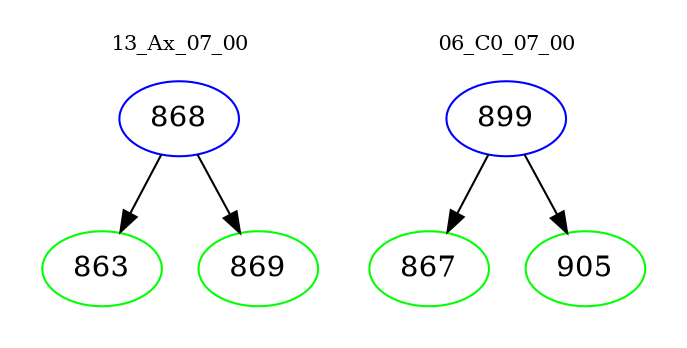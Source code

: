 digraph{
subgraph cluster_0 {
color = white
label = "13_Ax_07_00";
fontsize=10;
T0_868 [label="868", color="blue"]
T0_868 -> T0_863 [color="black"]
T0_863 [label="863", color="green"]
T0_868 -> T0_869 [color="black"]
T0_869 [label="869", color="green"]
}
subgraph cluster_1 {
color = white
label = "06_C0_07_00";
fontsize=10;
T1_899 [label="899", color="blue"]
T1_899 -> T1_867 [color="black"]
T1_867 [label="867", color="green"]
T1_899 -> T1_905 [color="black"]
T1_905 [label="905", color="green"]
}
}

